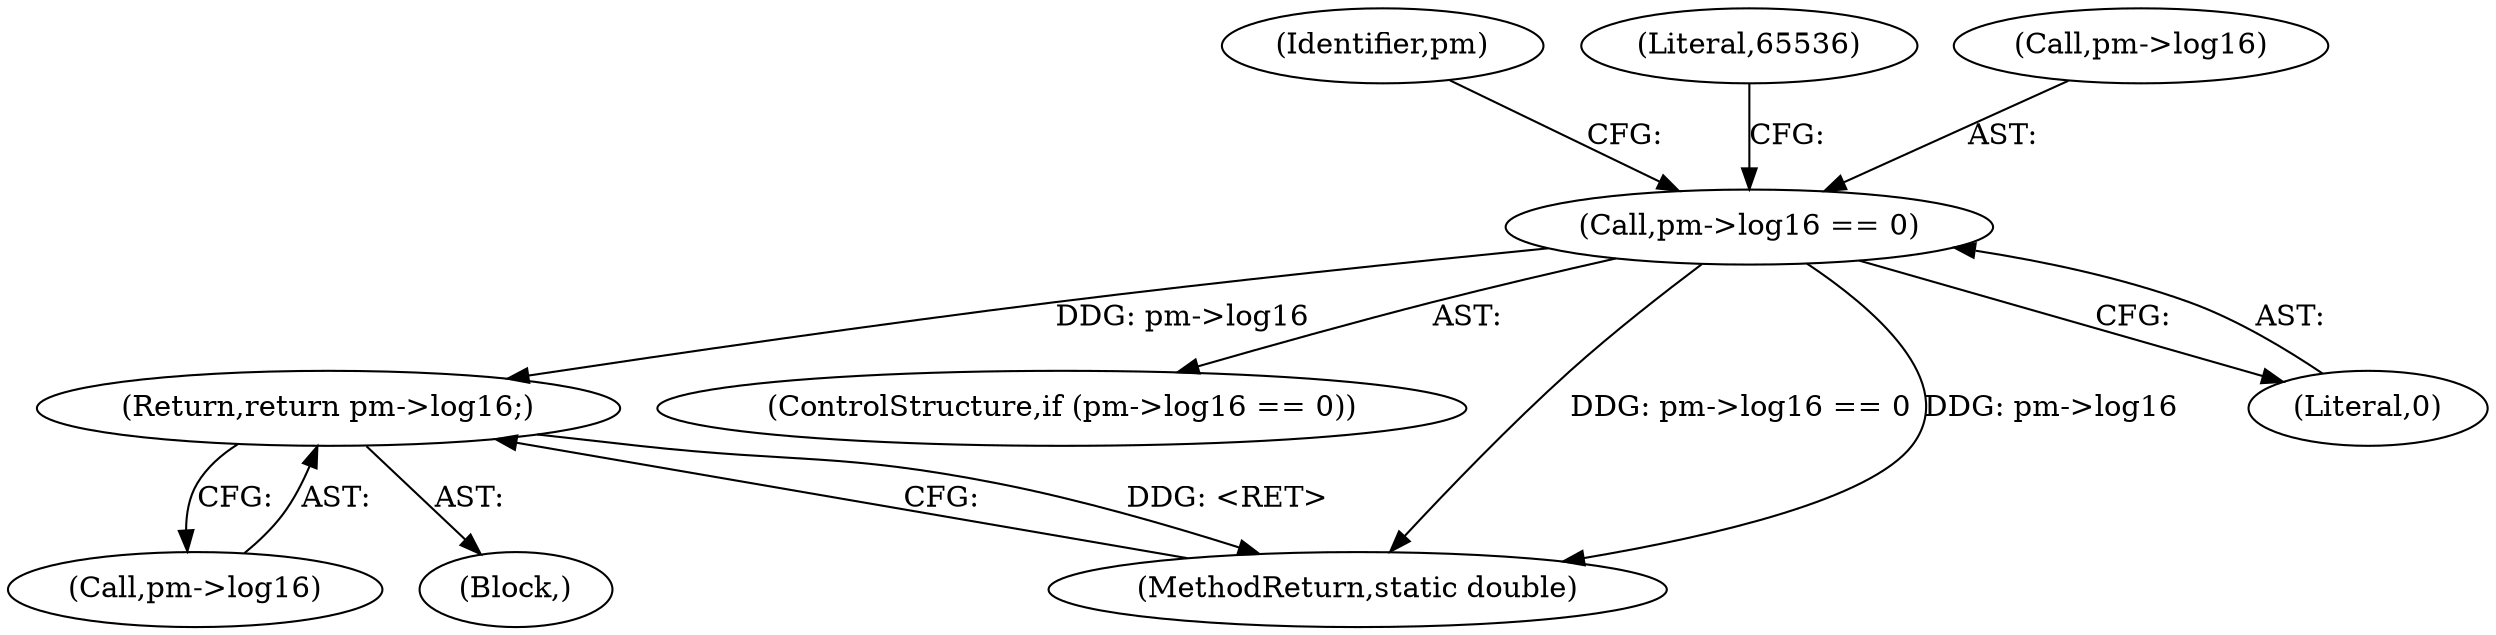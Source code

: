 digraph "0_Android_9d4853418ab2f754c2b63e091c29c5529b8b86ca_109@pointer" {
"1000159" [label="(Return,return pm->log16;)"];
"1000152" [label="(Call,pm->log16 == 0)"];
"1000151" [label="(ControlStructure,if (pm->log16 == 0))"];
"1000161" [label="(Identifier,pm)"];
"1000152" [label="(Call,pm->log16 == 0)"];
"1000159" [label="(Return,return pm->log16;)"];
"1000150" [label="(Block,)"];
"1000177" [label="(MethodReturn,static double)"];
"1000158" [label="(Literal,65536)"];
"1000156" [label="(Literal,0)"];
"1000160" [label="(Call,pm->log16)"];
"1000153" [label="(Call,pm->log16)"];
"1000159" -> "1000150"  [label="AST: "];
"1000159" -> "1000160"  [label="CFG: "];
"1000160" -> "1000159"  [label="AST: "];
"1000177" -> "1000159"  [label="CFG: "];
"1000159" -> "1000177"  [label="DDG: <RET>"];
"1000152" -> "1000159"  [label="DDG: pm->log16"];
"1000152" -> "1000151"  [label="AST: "];
"1000152" -> "1000156"  [label="CFG: "];
"1000153" -> "1000152"  [label="AST: "];
"1000156" -> "1000152"  [label="AST: "];
"1000158" -> "1000152"  [label="CFG: "];
"1000161" -> "1000152"  [label="CFG: "];
"1000152" -> "1000177"  [label="DDG: pm->log16 == 0"];
"1000152" -> "1000177"  [label="DDG: pm->log16"];
}
